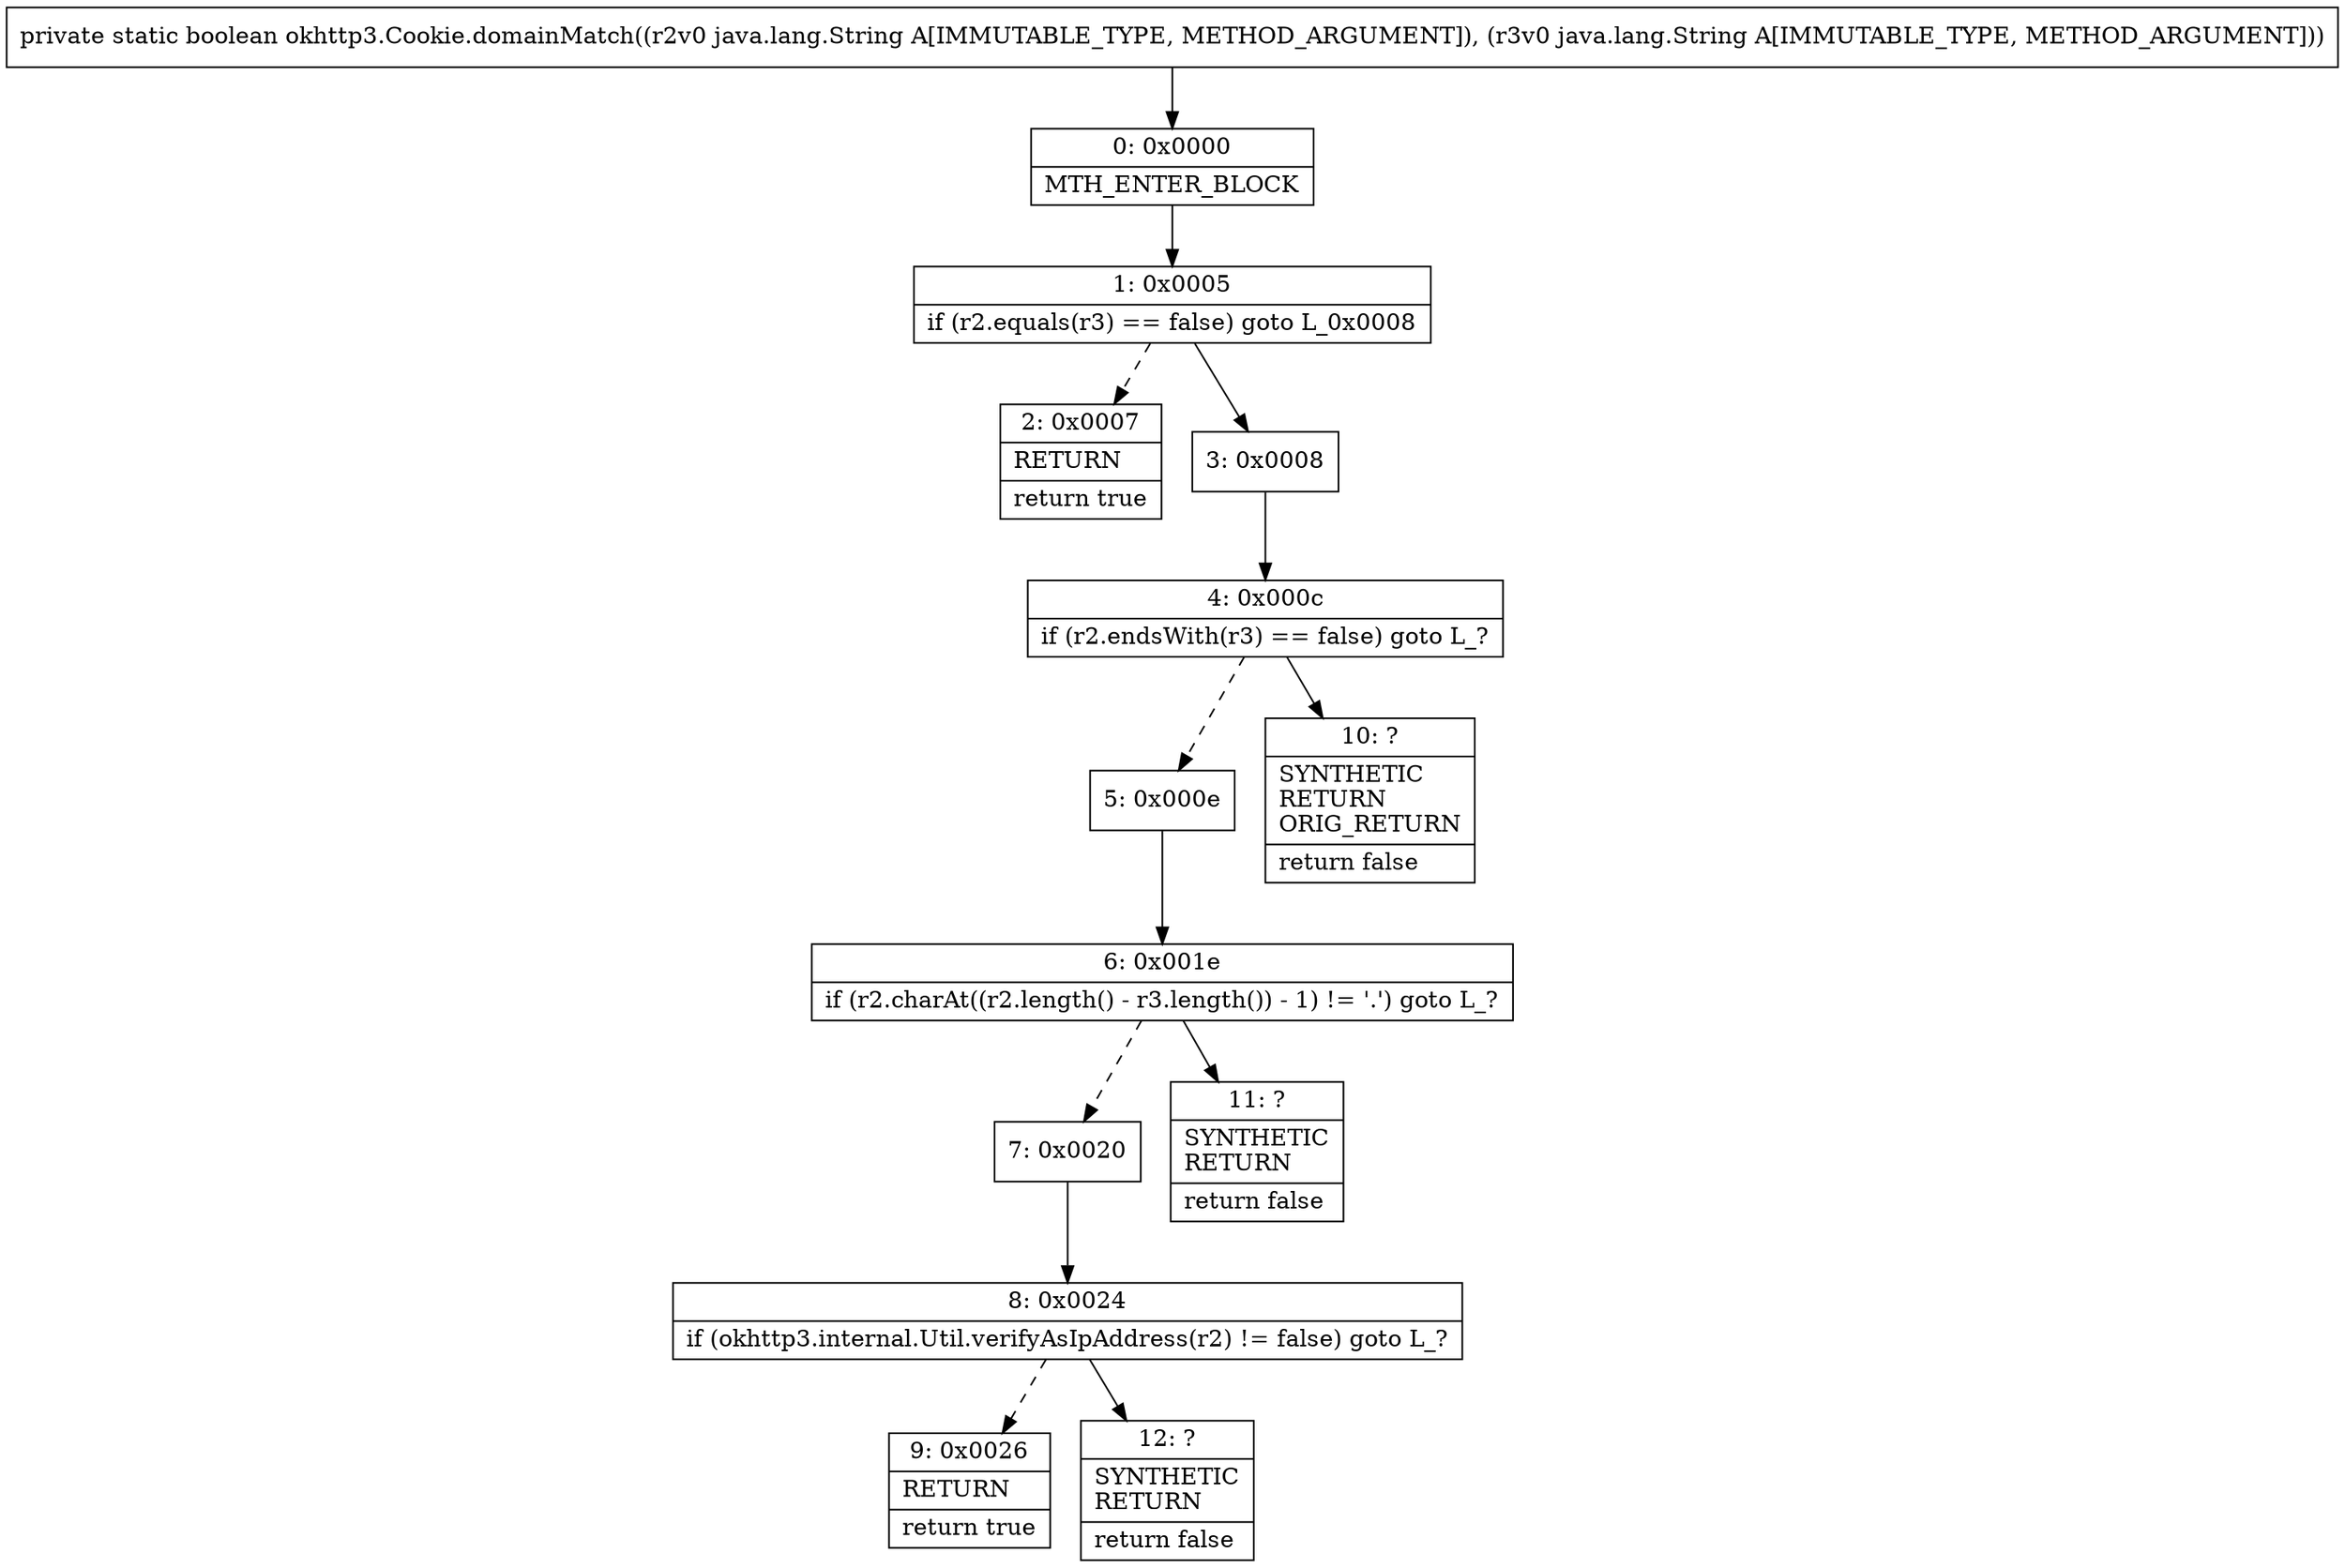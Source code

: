digraph "CFG forokhttp3.Cookie.domainMatch(Ljava\/lang\/String;Ljava\/lang\/String;)Z" {
Node_0 [shape=record,label="{0\:\ 0x0000|MTH_ENTER_BLOCK\l}"];
Node_1 [shape=record,label="{1\:\ 0x0005|if (r2.equals(r3) == false) goto L_0x0008\l}"];
Node_2 [shape=record,label="{2\:\ 0x0007|RETURN\l|return true\l}"];
Node_3 [shape=record,label="{3\:\ 0x0008}"];
Node_4 [shape=record,label="{4\:\ 0x000c|if (r2.endsWith(r3) == false) goto L_?\l}"];
Node_5 [shape=record,label="{5\:\ 0x000e}"];
Node_6 [shape=record,label="{6\:\ 0x001e|if (r2.charAt((r2.length() \- r3.length()) \- 1) != '.') goto L_?\l}"];
Node_7 [shape=record,label="{7\:\ 0x0020}"];
Node_8 [shape=record,label="{8\:\ 0x0024|if (okhttp3.internal.Util.verifyAsIpAddress(r2) != false) goto L_?\l}"];
Node_9 [shape=record,label="{9\:\ 0x0026|RETURN\l|return true\l}"];
Node_10 [shape=record,label="{10\:\ ?|SYNTHETIC\lRETURN\lORIG_RETURN\l|return false\l}"];
Node_11 [shape=record,label="{11\:\ ?|SYNTHETIC\lRETURN\l|return false\l}"];
Node_12 [shape=record,label="{12\:\ ?|SYNTHETIC\lRETURN\l|return false\l}"];
MethodNode[shape=record,label="{private static boolean okhttp3.Cookie.domainMatch((r2v0 java.lang.String A[IMMUTABLE_TYPE, METHOD_ARGUMENT]), (r3v0 java.lang.String A[IMMUTABLE_TYPE, METHOD_ARGUMENT])) }"];
MethodNode -> Node_0;
Node_0 -> Node_1;
Node_1 -> Node_2[style=dashed];
Node_1 -> Node_3;
Node_3 -> Node_4;
Node_4 -> Node_5[style=dashed];
Node_4 -> Node_10;
Node_5 -> Node_6;
Node_6 -> Node_7[style=dashed];
Node_6 -> Node_11;
Node_7 -> Node_8;
Node_8 -> Node_9[style=dashed];
Node_8 -> Node_12;
}

